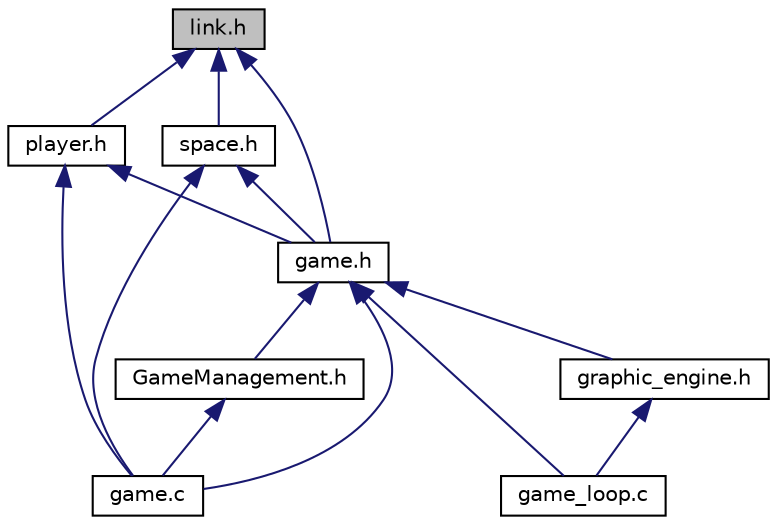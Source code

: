 digraph "link.h"
{
  edge [fontname="Helvetica",fontsize="10",labelfontname="Helvetica",labelfontsize="10"];
  node [fontname="Helvetica",fontsize="10",shape=record];
  Node2 [label="link.h",height=0.2,width=0.4,color="black", fillcolor="grey75", style="filled", fontcolor="black"];
  Node2 -> Node3 [dir="back",color="midnightblue",fontsize="10",style="solid"];
  Node3 [label="player.h",height=0.2,width=0.4,color="black", fillcolor="white", style="filled",URL="$player_8h.html",tooltip="It defines a Player. "];
  Node3 -> Node4 [dir="back",color="midnightblue",fontsize="10",style="solid"];
  Node4 [label="game.h",height=0.2,width=0.4,color="black", fillcolor="white", style="filled",URL="$game_8h.html",tooltip="It defines the game&#39;s functions, commands implementation and game&#39;s structure. "];
  Node4 -> Node5 [dir="back",color="midnightblue",fontsize="10",style="solid"];
  Node5 [label="game.c",height=0.2,width=0.4,color="black", fillcolor="white", style="filled",URL="$game_8c.html",tooltip="It implements the game interface and all the associated callbacks for each command. "];
  Node4 -> Node6 [dir="back",color="midnightblue",fontsize="10",style="solid"];
  Node6 [label="GameManagement.h",height=0.2,width=0.4,color="black", fillcolor="white", style="filled",URL="$GameManagement_8h_source.html"];
  Node6 -> Node5 [dir="back",color="midnightblue",fontsize="10",style="solid"];
  Node4 -> Node7 [dir="back",color="midnightblue",fontsize="10",style="solid"];
  Node7 [label="graphic_engine.h",height=0.2,width=0.4,color="black", fillcolor="white", style="filled",URL="$graphic__engine_8h.html",tooltip="It defines a textual graphic engine. "];
  Node7 -> Node8 [dir="back",color="midnightblue",fontsize="10",style="solid"];
  Node8 [label="game_loop.c",height=0.2,width=0.4,color="black", fillcolor="white", style="filled",URL="$game__loop_8c.html",tooltip="It defines the game loop. "];
  Node4 -> Node8 [dir="back",color="midnightblue",fontsize="10",style="solid"];
  Node3 -> Node5 [dir="back",color="midnightblue",fontsize="10",style="solid"];
  Node2 -> Node9 [dir="back",color="midnightblue",fontsize="10",style="solid"];
  Node9 [label="space.h",height=0.2,width=0.4,color="black", fillcolor="white", style="filled",URL="$space_8h.html",tooltip="It defines a space. "];
  Node9 -> Node4 [dir="back",color="midnightblue",fontsize="10",style="solid"];
  Node9 -> Node5 [dir="back",color="midnightblue",fontsize="10",style="solid"];
  Node2 -> Node4 [dir="back",color="midnightblue",fontsize="10",style="solid"];
}
